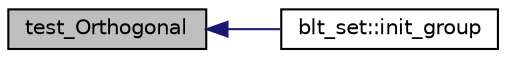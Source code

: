 digraph "test_Orthogonal"
{
  edge [fontname="Helvetica",fontsize="10",labelfontname="Helvetica",labelfontsize="10"];
  node [fontname="Helvetica",fontsize="10",shape=record];
  rankdir="LR";
  Node13842 [label="test_Orthogonal",height=0.2,width=0.4,color="black", fillcolor="grey75", style="filled", fontcolor="black"];
  Node13842 -> Node13843 [dir="back",color="midnightblue",fontsize="10",style="solid",fontname="Helvetica"];
  Node13843 [label="blt_set::init_group",height=0.2,width=0.4,color="black", fillcolor="white", style="filled",URL="$d1/d3d/classblt__set.html#a9e5aede3bbac6f5e1dd31a8965bba200"];
}
